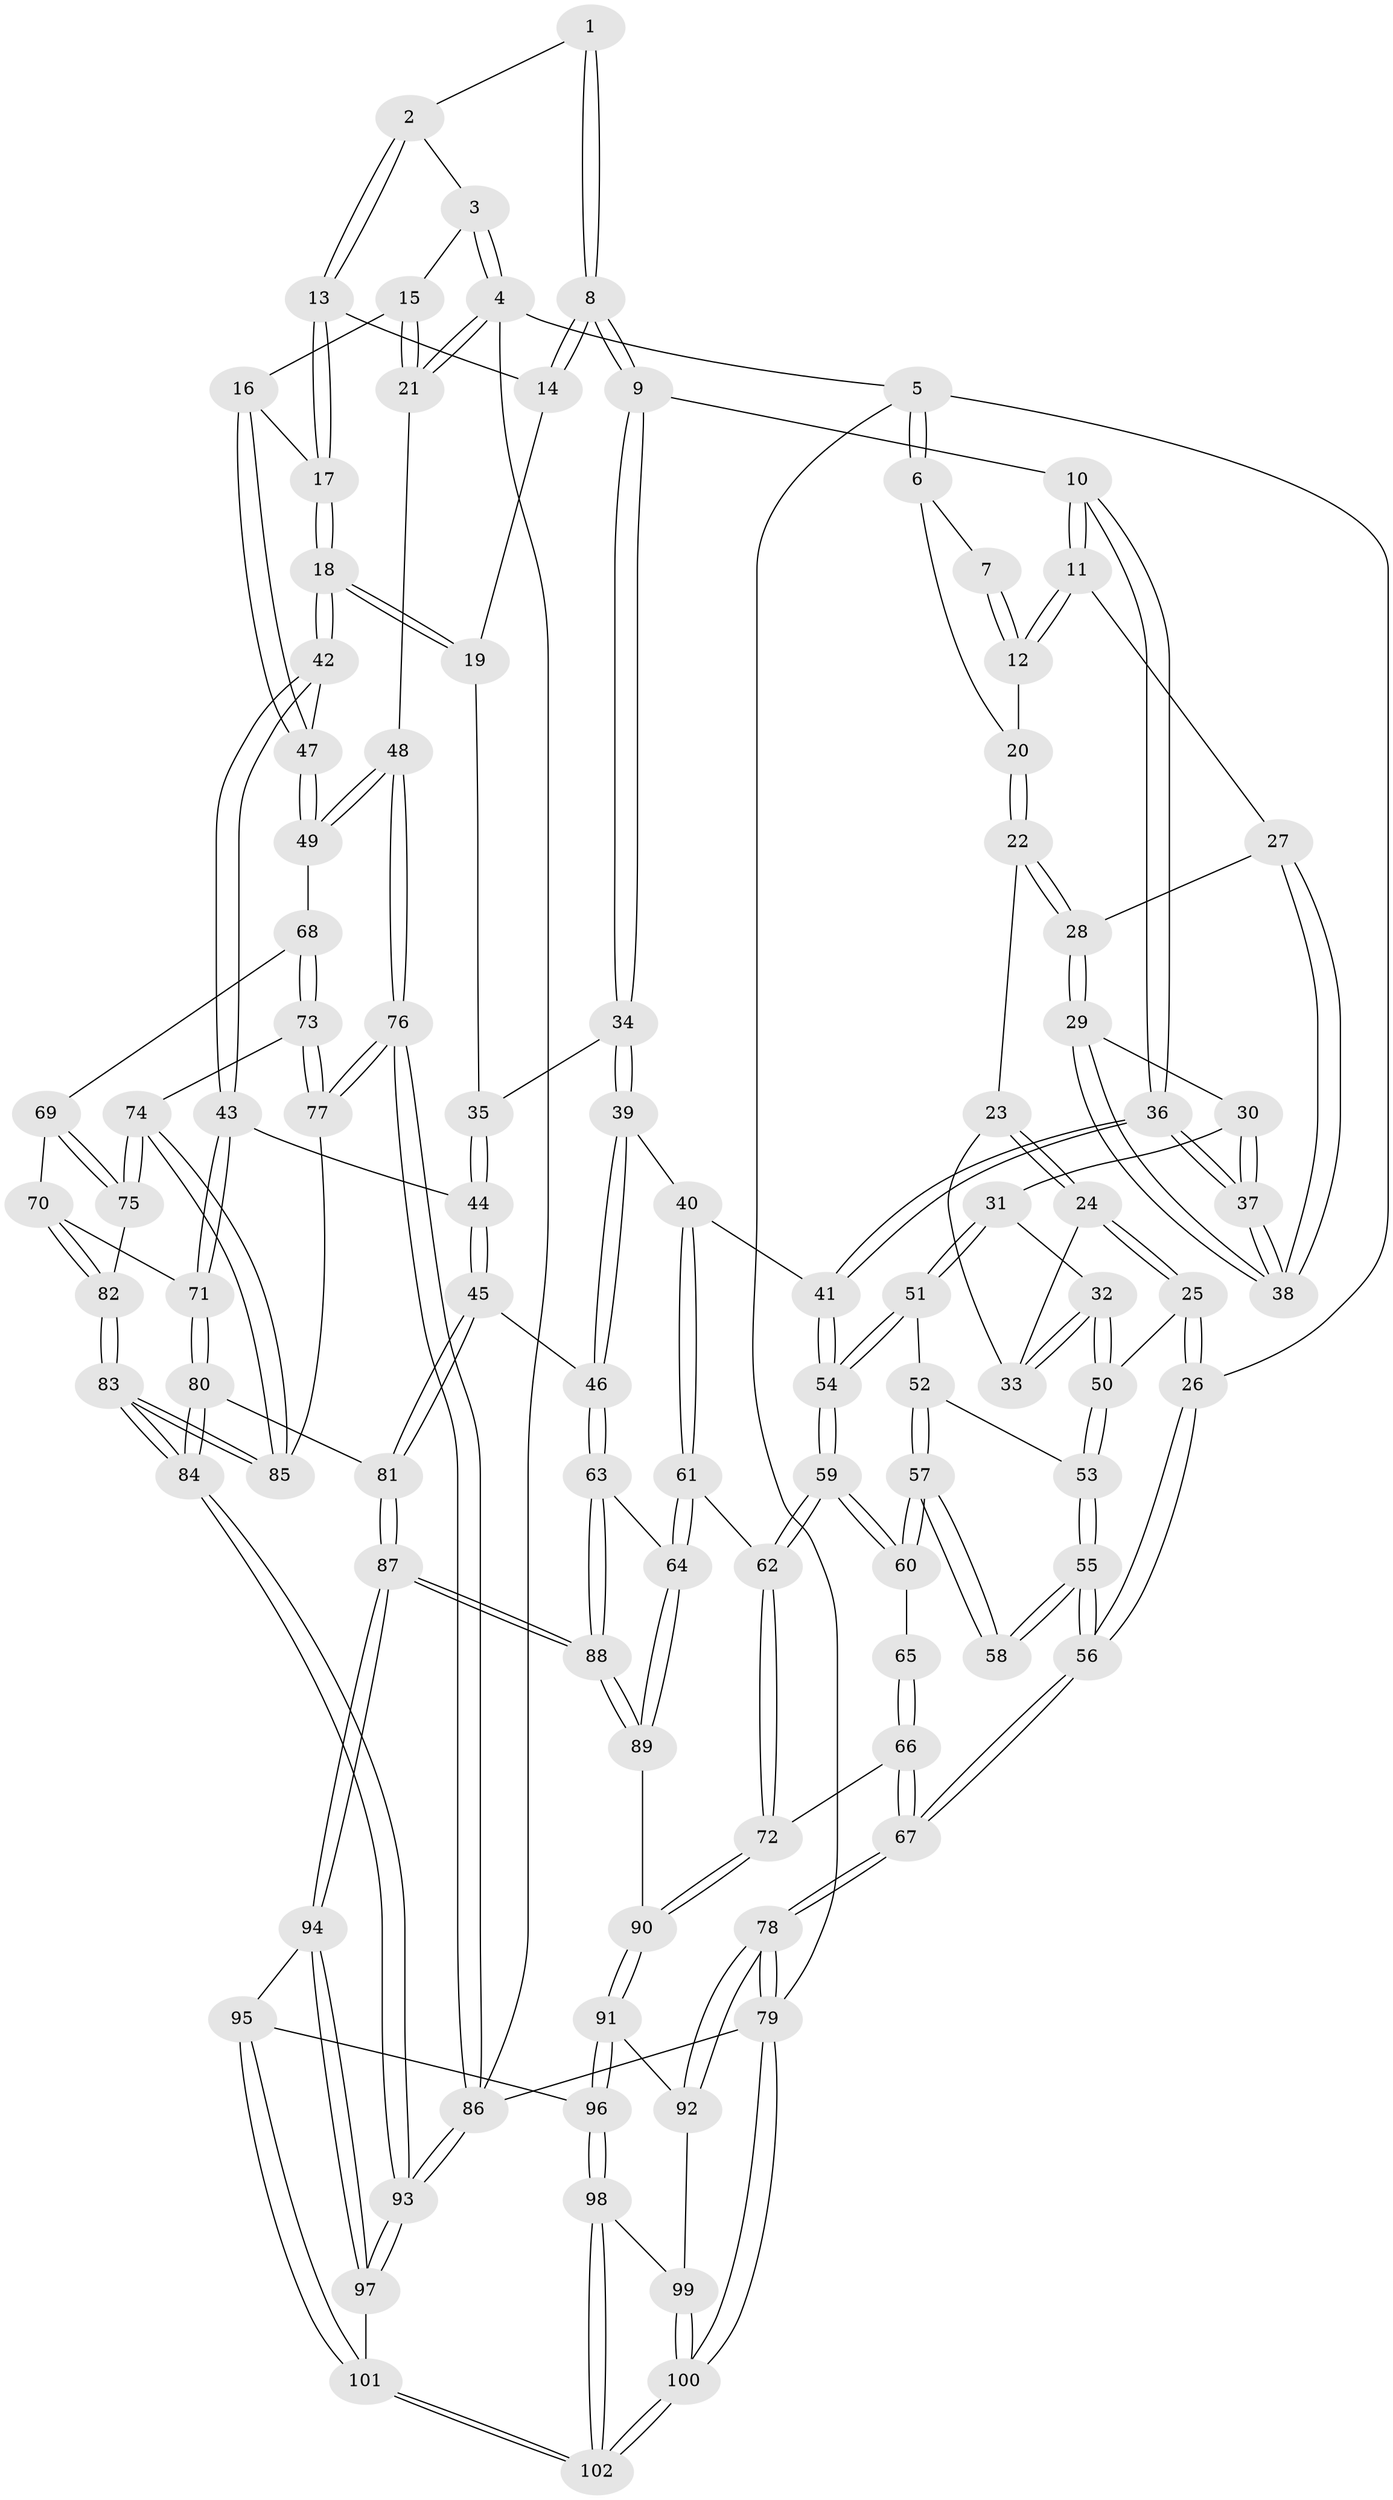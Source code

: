 // Generated by graph-tools (version 1.1) at 2025/38/02/21/25 10:38:58]
// undirected, 102 vertices, 252 edges
graph export_dot {
graph [start="1"]
  node [color=gray90,style=filled];
  1 [pos="+0.3843665170310531+0"];
  2 [pos="+0.5946302165751091+0"];
  3 [pos="+0.9021133916015709+0"];
  4 [pos="+1+0"];
  5 [pos="+0+0"];
  6 [pos="+0+0"];
  7 [pos="+0.29278295891281914+0"];
  8 [pos="+0.3745773606431881+0.10156383524504904"];
  9 [pos="+0.37191330145975576+0.11529011257866911"];
  10 [pos="+0.29276954290281776+0.1095259261017335"];
  11 [pos="+0.26690829265967253+0.09897246587789114"];
  12 [pos="+0.23560373945001428+0.0653991386211382"];
  13 [pos="+0.6035473581559462+0"];
  14 [pos="+0.5422848255831081+0"];
  15 [pos="+0.8690485013843986+0.05803044798629411"];
  16 [pos="+0.8444505182937376+0.1233774025196506"];
  17 [pos="+0.6768771281438462+0.038657702830126935"];
  18 [pos="+0.6054315902251965+0.1950135445926422"];
  19 [pos="+0.5036144817034456+0.11052378656217751"];
  20 [pos="+0.13550435558458407+0.07373004715172118"];
  21 [pos="+1+0"];
  22 [pos="+0.1275109140856552+0.08994628205753974"];
  23 [pos="+0.12750931459046116+0.08994766463239821"];
  24 [pos="+0+0.14574017982138937"];
  25 [pos="+0+0.1665332023350188"];
  26 [pos="+0+0.13417003737221445"];
  27 [pos="+0.22691774613327634+0.14815252230272655"];
  28 [pos="+0.16768617798054689+0.16130433195704355"];
  29 [pos="+0.1665959938923142+0.1702507914737638"];
  30 [pos="+0.1606020892068522+0.18273598871503102"];
  31 [pos="+0.11453664898790063+0.22184190065815523"];
  32 [pos="+0.10727087555043445+0.2189867903665608"];
  33 [pos="+0.10652191021761999+0.16193291327894838"];
  34 [pos="+0.3812600497749905+0.12602435041584442"];
  35 [pos="+0.4023481516887445+0.13012862328845207"];
  36 [pos="+0.24416009358274837+0.29524681667236957"];
  37 [pos="+0.2247376336716337+0.24081642644740694"];
  38 [pos="+0.21800720131474874+0.19546126669673078"];
  39 [pos="+0.34183780020946464+0.31791074084335824"];
  40 [pos="+0.32979629905157765+0.31785824042000094"];
  41 [pos="+0.2460891177170837+0.31492710295522147"];
  42 [pos="+0.6188484673180829+0.2997903154327226"];
  43 [pos="+0.5907280081038745+0.33360024483265327"];
  44 [pos="+0.5679788635368704+0.3401447026693512"];
  45 [pos="+0.4677878349840209+0.3929177709805022"];
  46 [pos="+0.46391203138462583+0.3937005015457182"];
  47 [pos="+0.8854169516894398+0.2519235785062506"];
  48 [pos="+1+0.28310691107382874"];
  49 [pos="+0.9460392129865568+0.2884494308843681"];
  50 [pos="+0.02141481237648244+0.23153307035619725"];
  51 [pos="+0.14483685556829753+0.2574786120053134"];
  52 [pos="+0.0677422611353315+0.32334519162069797"];
  53 [pos="+0.06427240169815535+0.3211326613703712"];
  54 [pos="+0.24591800720722481+0.31501554624124833"];
  55 [pos="+0+0.3745365140836945"];
  56 [pos="+0+0.3750954540268337"];
  57 [pos="+0.12561314810583962+0.4016138892280971"];
  58 [pos="+0.009128008588400953+0.394040752006043"];
  59 [pos="+0.1641547484855683+0.4228603509134596"];
  60 [pos="+0.1272079736130619+0.4027467495462163"];
  61 [pos="+0.2674483707358256+0.52128063016718"];
  62 [pos="+0.164389351087293+0.4280817800326124"];
  63 [pos="+0.3803485798129632+0.5285655676242388"];
  64 [pos="+0.29572704312074843+0.5491833319692273"];
  65 [pos="+0.026288903116979585+0.44019806164629693"];
  66 [pos="+0+0.5743084765258153"];
  67 [pos="+0+0.6779455874267555"];
  68 [pos="+0.9323170626444033+0.31876817325415074"];
  69 [pos="+0.8077272299038212+0.4259093414697698"];
  70 [pos="+0.7330570299490389+0.46423261531889526"];
  71 [pos="+0.6413380220995888+0.4127959767411425"];
  72 [pos="+0.08212960002936462+0.5417978755370971"];
  73 [pos="+0.9287955977039056+0.3368682407531366"];
  74 [pos="+0.8187398251039867+0.51287633895001"];
  75 [pos="+0.8080617415755403+0.502784366186176"];
  76 [pos="+1+0.7054550039892566"];
  77 [pos="+0.9062261178474638+0.6222913540970593"];
  78 [pos="+0+0.7018885123068246"];
  79 [pos="+0+1"];
  80 [pos="+0.6442161906398738+0.7214551888891604"];
  81 [pos="+0.6326991081140786+0.7234151315632311"];
  82 [pos="+0.7382677369386493+0.4756502042399331"];
  83 [pos="+0.745635384933224+0.6948839671989461"];
  84 [pos="+0.7085326794359263+0.7282594159019009"];
  85 [pos="+0.8532869513959686+0.6348738696700243"];
  86 [pos="+1+1"];
  87 [pos="+0.523558968787271+0.7700254986339182"];
  88 [pos="+0.5023837310399587+0.7475487571333227"];
  89 [pos="+0.23338835634426722+0.6557197638080096"];
  90 [pos="+0.21225132116979706+0.6713546844616808"];
  91 [pos="+0.16968142925733234+0.7807531911608443"];
  92 [pos="+0+0.7816085025920011"];
  93 [pos="+1+1"];
  94 [pos="+0.4549798900267743+0.8862387305809211"];
  95 [pos="+0.2302877854529472+0.8486309234440053"];
  96 [pos="+0.22069640487538708+0.8427164297583751"];
  97 [pos="+0.4920785758568505+1"];
  98 [pos="+0.11172205043625698+0.9698733131086525"];
  99 [pos="+0.03711252321786881+0.9205563396941363"];
  100 [pos="+0+1"];
  101 [pos="+0.20537134321758502+1"];
  102 [pos="+0.09567719643933341+1"];
  1 -- 2;
  1 -- 8;
  1 -- 8;
  2 -- 3;
  2 -- 13;
  2 -- 13;
  3 -- 4;
  3 -- 4;
  3 -- 15;
  4 -- 5;
  4 -- 21;
  4 -- 21;
  4 -- 86;
  5 -- 6;
  5 -- 6;
  5 -- 26;
  5 -- 79;
  6 -- 7;
  6 -- 20;
  7 -- 12;
  7 -- 12;
  8 -- 9;
  8 -- 9;
  8 -- 14;
  8 -- 14;
  9 -- 10;
  9 -- 34;
  9 -- 34;
  10 -- 11;
  10 -- 11;
  10 -- 36;
  10 -- 36;
  11 -- 12;
  11 -- 12;
  11 -- 27;
  12 -- 20;
  13 -- 14;
  13 -- 17;
  13 -- 17;
  14 -- 19;
  15 -- 16;
  15 -- 21;
  15 -- 21;
  16 -- 17;
  16 -- 47;
  16 -- 47;
  17 -- 18;
  17 -- 18;
  18 -- 19;
  18 -- 19;
  18 -- 42;
  18 -- 42;
  19 -- 35;
  20 -- 22;
  20 -- 22;
  21 -- 48;
  22 -- 23;
  22 -- 28;
  22 -- 28;
  23 -- 24;
  23 -- 24;
  23 -- 33;
  24 -- 25;
  24 -- 25;
  24 -- 33;
  25 -- 26;
  25 -- 26;
  25 -- 50;
  26 -- 56;
  26 -- 56;
  27 -- 28;
  27 -- 38;
  27 -- 38;
  28 -- 29;
  28 -- 29;
  29 -- 30;
  29 -- 38;
  29 -- 38;
  30 -- 31;
  30 -- 37;
  30 -- 37;
  31 -- 32;
  31 -- 51;
  31 -- 51;
  32 -- 33;
  32 -- 33;
  32 -- 50;
  32 -- 50;
  34 -- 35;
  34 -- 39;
  34 -- 39;
  35 -- 44;
  35 -- 44;
  36 -- 37;
  36 -- 37;
  36 -- 41;
  36 -- 41;
  37 -- 38;
  37 -- 38;
  39 -- 40;
  39 -- 46;
  39 -- 46;
  40 -- 41;
  40 -- 61;
  40 -- 61;
  41 -- 54;
  41 -- 54;
  42 -- 43;
  42 -- 43;
  42 -- 47;
  43 -- 44;
  43 -- 71;
  43 -- 71;
  44 -- 45;
  44 -- 45;
  45 -- 46;
  45 -- 81;
  45 -- 81;
  46 -- 63;
  46 -- 63;
  47 -- 49;
  47 -- 49;
  48 -- 49;
  48 -- 49;
  48 -- 76;
  48 -- 76;
  49 -- 68;
  50 -- 53;
  50 -- 53;
  51 -- 52;
  51 -- 54;
  51 -- 54;
  52 -- 53;
  52 -- 57;
  52 -- 57;
  53 -- 55;
  53 -- 55;
  54 -- 59;
  54 -- 59;
  55 -- 56;
  55 -- 56;
  55 -- 58;
  55 -- 58;
  56 -- 67;
  56 -- 67;
  57 -- 58;
  57 -- 58;
  57 -- 60;
  57 -- 60;
  59 -- 60;
  59 -- 60;
  59 -- 62;
  59 -- 62;
  60 -- 65;
  61 -- 62;
  61 -- 64;
  61 -- 64;
  62 -- 72;
  62 -- 72;
  63 -- 64;
  63 -- 88;
  63 -- 88;
  64 -- 89;
  64 -- 89;
  65 -- 66;
  65 -- 66;
  66 -- 67;
  66 -- 67;
  66 -- 72;
  67 -- 78;
  67 -- 78;
  68 -- 69;
  68 -- 73;
  68 -- 73;
  69 -- 70;
  69 -- 75;
  69 -- 75;
  70 -- 71;
  70 -- 82;
  70 -- 82;
  71 -- 80;
  71 -- 80;
  72 -- 90;
  72 -- 90;
  73 -- 74;
  73 -- 77;
  73 -- 77;
  74 -- 75;
  74 -- 75;
  74 -- 85;
  74 -- 85;
  75 -- 82;
  76 -- 77;
  76 -- 77;
  76 -- 86;
  76 -- 86;
  77 -- 85;
  78 -- 79;
  78 -- 79;
  78 -- 92;
  78 -- 92;
  79 -- 100;
  79 -- 100;
  79 -- 86;
  80 -- 81;
  80 -- 84;
  80 -- 84;
  81 -- 87;
  81 -- 87;
  82 -- 83;
  82 -- 83;
  83 -- 84;
  83 -- 84;
  83 -- 85;
  83 -- 85;
  84 -- 93;
  84 -- 93;
  86 -- 93;
  86 -- 93;
  87 -- 88;
  87 -- 88;
  87 -- 94;
  87 -- 94;
  88 -- 89;
  88 -- 89;
  89 -- 90;
  90 -- 91;
  90 -- 91;
  91 -- 92;
  91 -- 96;
  91 -- 96;
  92 -- 99;
  93 -- 97;
  93 -- 97;
  94 -- 95;
  94 -- 97;
  94 -- 97;
  95 -- 96;
  95 -- 101;
  95 -- 101;
  96 -- 98;
  96 -- 98;
  97 -- 101;
  98 -- 99;
  98 -- 102;
  98 -- 102;
  99 -- 100;
  99 -- 100;
  100 -- 102;
  100 -- 102;
  101 -- 102;
  101 -- 102;
}
